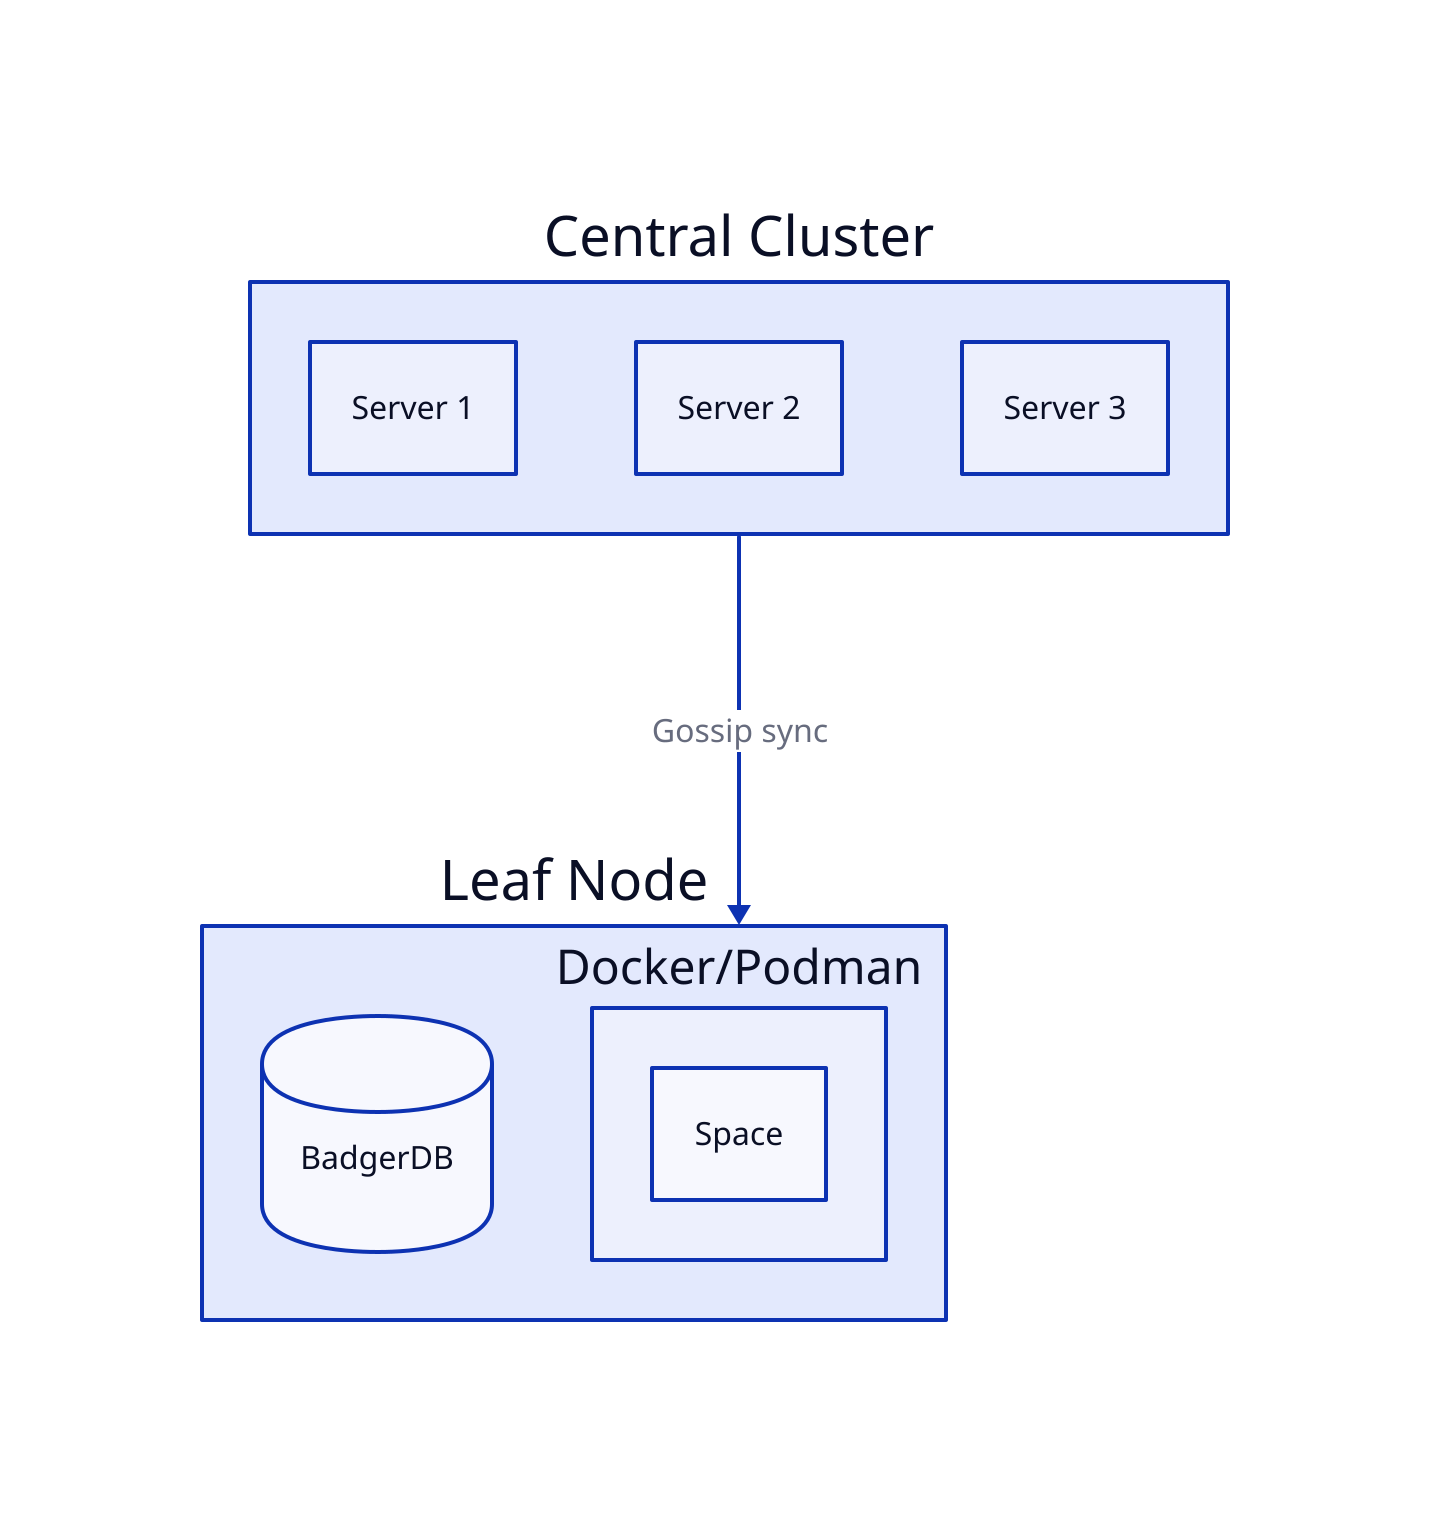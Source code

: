 direction: down

cluster: Central Cluster {
  server1: Server 1
  server2: Server 2
  server3: Server 3
}

leaf: Leaf Node {
  storage: BadgerDB {
    shape: cylinder
  }
  
  runtime: Docker/Podman {
    space: Space
  }
}

cluster -> leaf: Gossip sync
